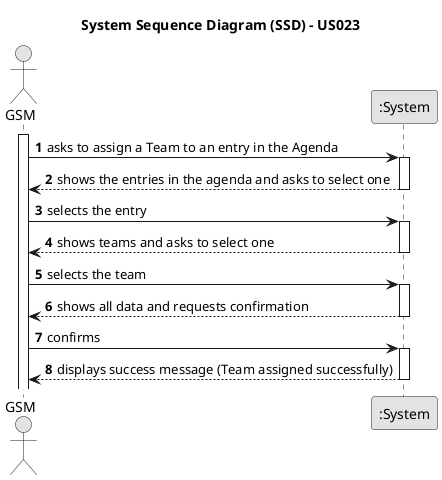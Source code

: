@startuml
skinparam monochrome true
skinparam packageStyle rectangle
skinparam shadowing false

title System Sequence Diagram (SSD) - US023

autonumber

actor "GSM" as GSM
participant ":System" as System

activate GSM

    GSM -> System : asks to assign a Team to an entry in the Agenda
    activate System

        System --> GSM : shows the entries in the agenda and asks to select one

    deactivate System

    GSM -> System : selects the entry

    activate System

        System --> GSM : shows teams and asks to select one
    deactivate System

    GSM -> System : selects the team
    activate System

        System --> GSM : shows all data and requests confirmation
    deactivate System

    GSM -> System : confirms
    activate System

        System --> GSM :  displays success message (Team assigned successfully)
    deactivate System

@enduml